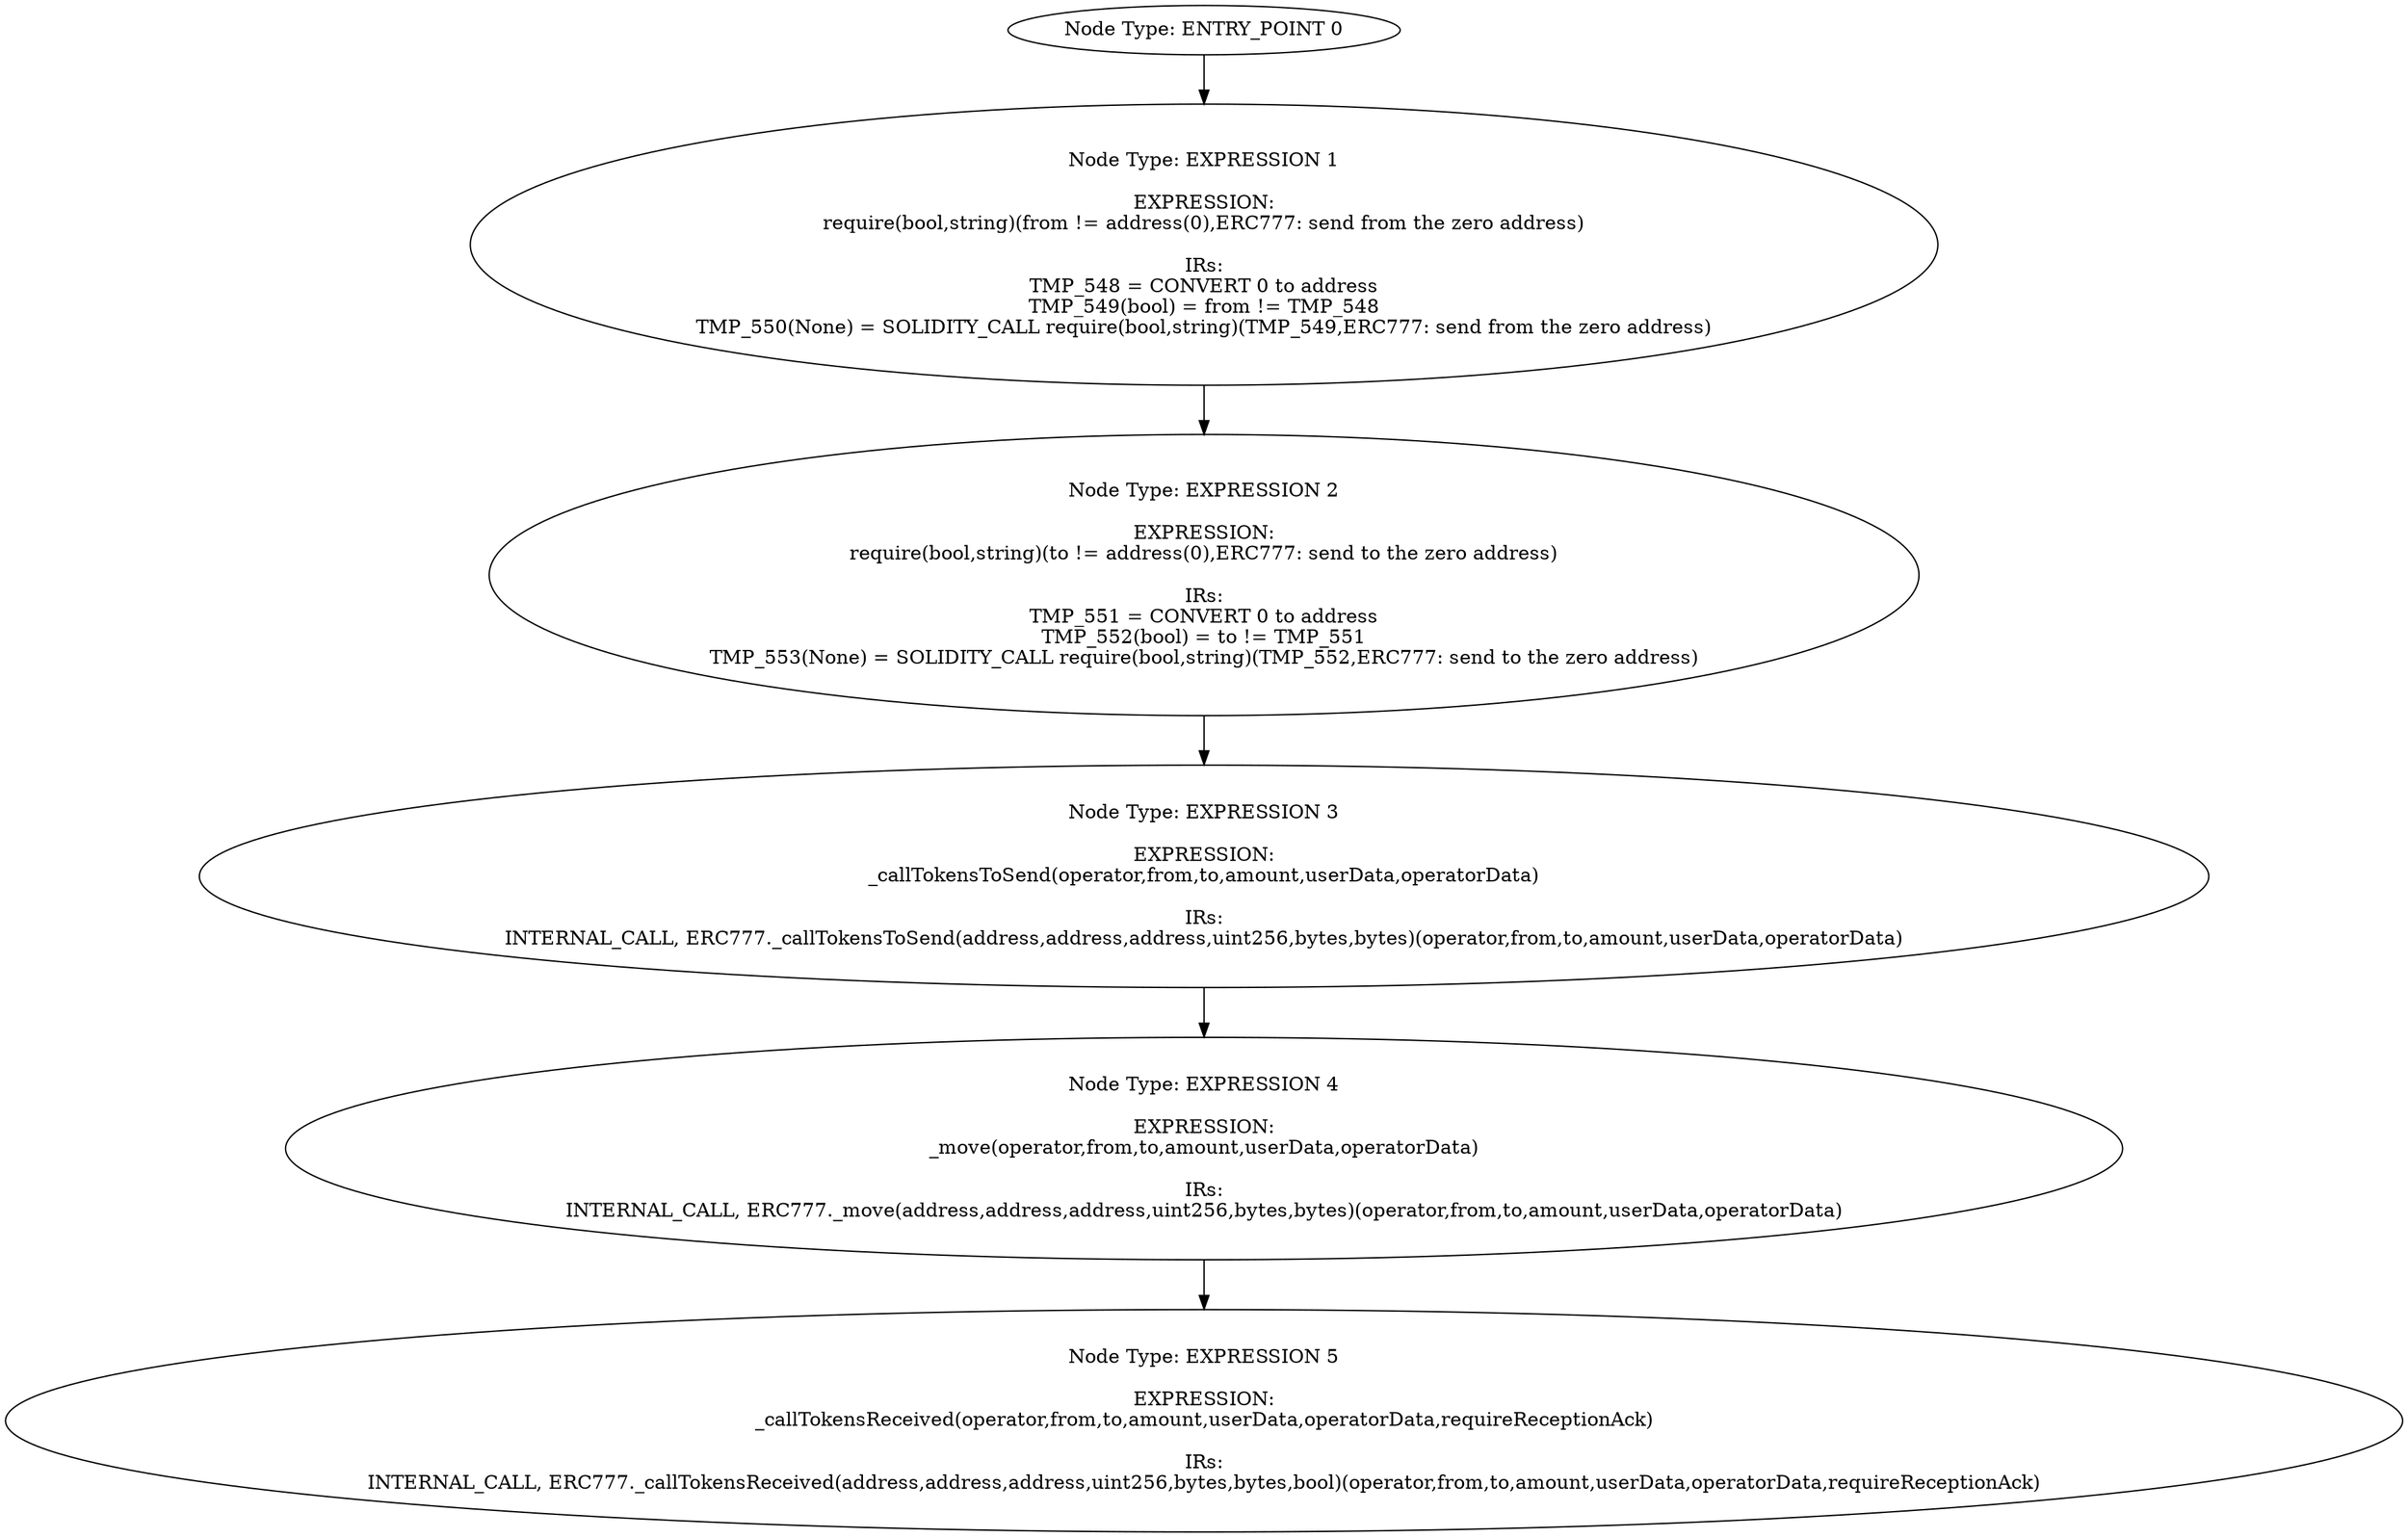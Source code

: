 digraph{
0[label="Node Type: ENTRY_POINT 0
"];
0->1;
1[label="Node Type: EXPRESSION 1

EXPRESSION:
require(bool,string)(from != address(0),ERC777: send from the zero address)

IRs:
TMP_548 = CONVERT 0 to address
TMP_549(bool) = from != TMP_548
TMP_550(None) = SOLIDITY_CALL require(bool,string)(TMP_549,ERC777: send from the zero address)"];
1->2;
2[label="Node Type: EXPRESSION 2

EXPRESSION:
require(bool,string)(to != address(0),ERC777: send to the zero address)

IRs:
TMP_551 = CONVERT 0 to address
TMP_552(bool) = to != TMP_551
TMP_553(None) = SOLIDITY_CALL require(bool,string)(TMP_552,ERC777: send to the zero address)"];
2->3;
3[label="Node Type: EXPRESSION 3

EXPRESSION:
_callTokensToSend(operator,from,to,amount,userData,operatorData)

IRs:
INTERNAL_CALL, ERC777._callTokensToSend(address,address,address,uint256,bytes,bytes)(operator,from,to,amount,userData,operatorData)"];
3->4;
4[label="Node Type: EXPRESSION 4

EXPRESSION:
_move(operator,from,to,amount,userData,operatorData)

IRs:
INTERNAL_CALL, ERC777._move(address,address,address,uint256,bytes,bytes)(operator,from,to,amount,userData,operatorData)"];
4->5;
5[label="Node Type: EXPRESSION 5

EXPRESSION:
_callTokensReceived(operator,from,to,amount,userData,operatorData,requireReceptionAck)

IRs:
INTERNAL_CALL, ERC777._callTokensReceived(address,address,address,uint256,bytes,bytes,bool)(operator,from,to,amount,userData,operatorData,requireReceptionAck)"];
}
